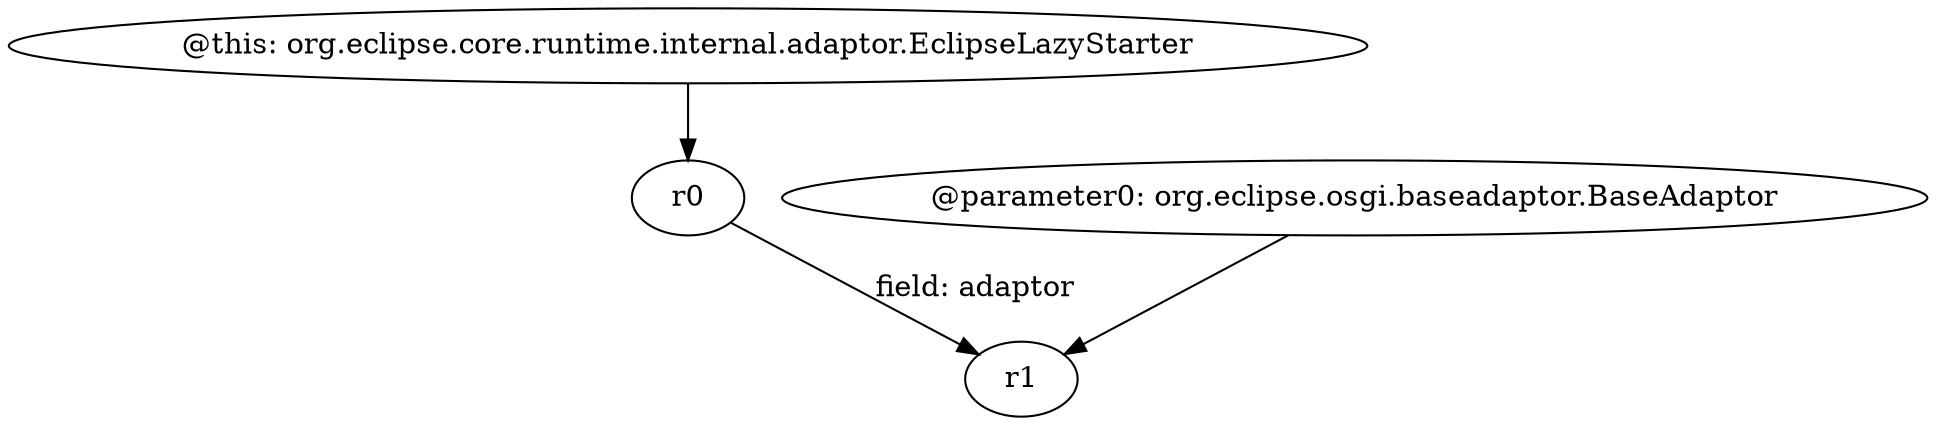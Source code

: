 digraph g {
0[label="@this: org.eclipse.core.runtime.internal.adaptor.EclipseLazyStarter"]
1[label="r0"]
0->1[label=""]
2[label="r1"]
1->2[label="field: adaptor"]
3[label="@parameter0: org.eclipse.osgi.baseadaptor.BaseAdaptor"]
3->2[label=""]
}